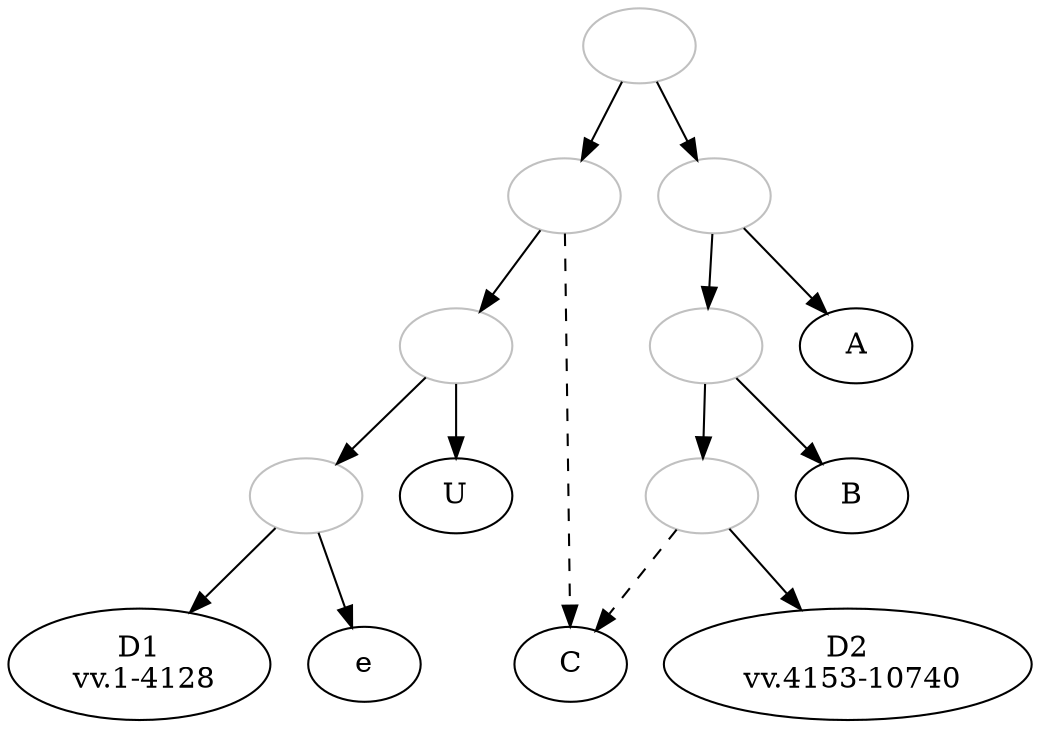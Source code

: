 digraph {

1[label="", color="grey"];
2[label="", color="grey"];
3[label="", color="grey"];
4[label="", color="grey"];
5[label="", color="grey"];
6[label="", color="grey"];
7[label="", color="grey"];
D1[label="D1\n vv.1-4128"]
D2[label="D2\n vv.4153-10740"]


1->2;
2->3;
3->U;
3->4;
4->e;
4->D1;
2->C[style="dashed"];
1->5;
5->6;
6->7;
7->C[style="dashed"];
7->D2;
6->B;
5->A;

}
